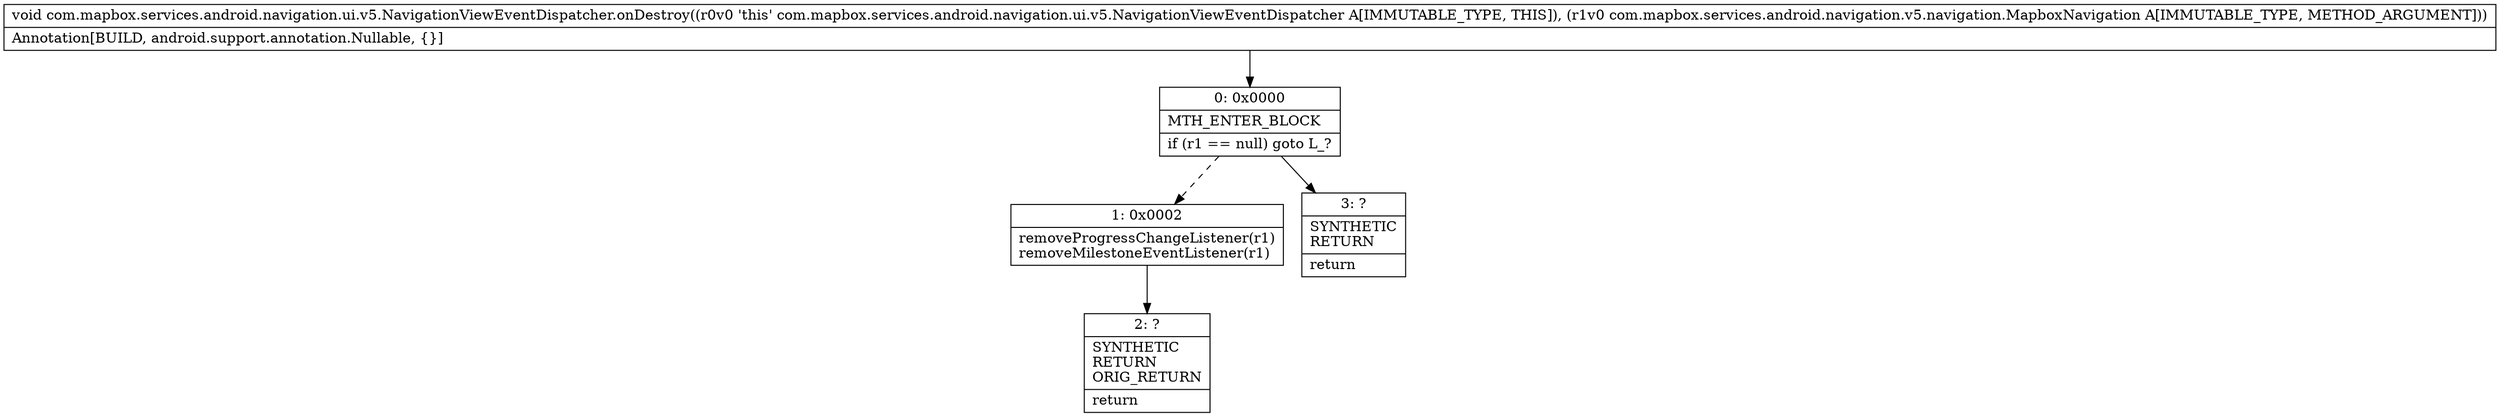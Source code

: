 digraph "CFG forcom.mapbox.services.android.navigation.ui.v5.NavigationViewEventDispatcher.onDestroy(Lcom\/mapbox\/services\/android\/navigation\/v5\/navigation\/MapboxNavigation;)V" {
Node_0 [shape=record,label="{0\:\ 0x0000|MTH_ENTER_BLOCK\l|if (r1 == null) goto L_?\l}"];
Node_1 [shape=record,label="{1\:\ 0x0002|removeProgressChangeListener(r1)\lremoveMilestoneEventListener(r1)\l}"];
Node_2 [shape=record,label="{2\:\ ?|SYNTHETIC\lRETURN\lORIG_RETURN\l|return\l}"];
Node_3 [shape=record,label="{3\:\ ?|SYNTHETIC\lRETURN\l|return\l}"];
MethodNode[shape=record,label="{void com.mapbox.services.android.navigation.ui.v5.NavigationViewEventDispatcher.onDestroy((r0v0 'this' com.mapbox.services.android.navigation.ui.v5.NavigationViewEventDispatcher A[IMMUTABLE_TYPE, THIS]), (r1v0 com.mapbox.services.android.navigation.v5.navigation.MapboxNavigation A[IMMUTABLE_TYPE, METHOD_ARGUMENT]))  | Annotation[BUILD, android.support.annotation.Nullable, \{\}]\l}"];
MethodNode -> Node_0;
Node_0 -> Node_1[style=dashed];
Node_0 -> Node_3;
Node_1 -> Node_2;
}

